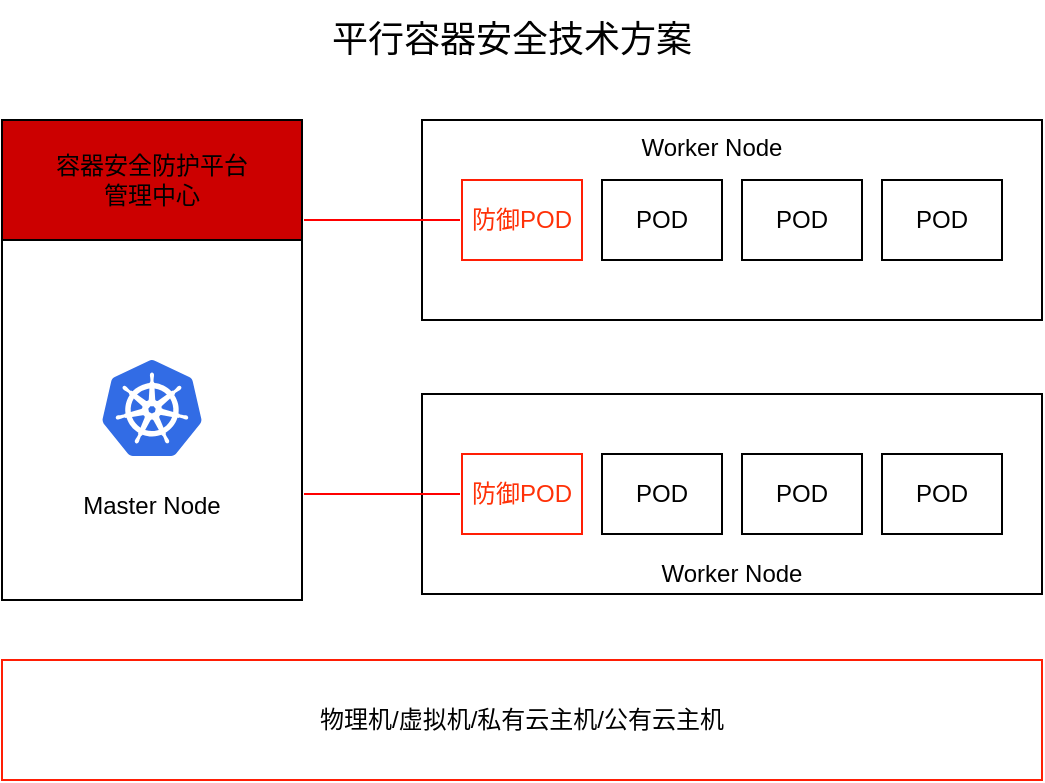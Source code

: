 <mxfile version="13.10.4" type="github"><diagram id="dFlDIrd7vTW-9JRNy9Qg" name="Page-1"><mxGraphModel dx="1278" dy="519" grid="1" gridSize="10" guides="1" tooltips="1" connect="1" arrows="1" fold="1" page="1" pageScale="1" pageWidth="827" pageHeight="1169" math="0" shadow="0"><root><mxCell id="0"/><mxCell id="1" parent="0"/><mxCell id="5FUb5qHOoI7R9_QMYOB9-11" value="&lt;br&gt;&lt;div&gt;&lt;br&gt;&lt;/div&gt;&lt;div&gt;&lt;br&gt;&lt;/div&gt;&lt;div&gt;&lt;br&gt;&lt;/div&gt;&lt;div&gt;&lt;br&gt;&lt;/div&gt;&lt;div&gt;&lt;br&gt;&lt;/div&gt;&lt;div&gt;&lt;br&gt;&lt;/div&gt;&lt;div&gt;&lt;br&gt;&lt;/div&gt;&lt;div&gt;&lt;br&gt;&lt;/div&gt;&lt;div&gt;&lt;br&gt;&lt;/div&gt;&lt;div&gt;Master Node&lt;/div&gt;" style="rounded=0;whiteSpace=wrap;html=1;" vertex="1" parent="1"><mxGeometry x="270" y="112" width="150" height="238" as="geometry"/></mxCell><mxCell id="5FUb5qHOoI7R9_QMYOB9-13" value="" style="aspect=fixed;html=1;points=[];align=center;image;fontSize=12;image=img/lib/mscae/Kubernetes.svg;" vertex="1" parent="1"><mxGeometry x="320" y="230" width="50" height="48" as="geometry"/></mxCell><mxCell id="5FUb5qHOoI7R9_QMYOB9-14" value="&lt;div&gt;容器安全防护平台&lt;/div&gt;&lt;div&gt;管理中心&lt;/div&gt;" style="rounded=0;whiteSpace=wrap;html=1;fillColor=#CC0000;" vertex="1" parent="1"><mxGeometry x="270" y="110" width="150" height="60" as="geometry"/></mxCell><mxCell id="5FUb5qHOoI7R9_QMYOB9-15" value="" style="rounded=0;whiteSpace=wrap;html=1;fillColor=#FFFFFF;" vertex="1" parent="1"><mxGeometry x="480" y="110" width="310" height="100" as="geometry"/></mxCell><mxCell id="5FUb5qHOoI7R9_QMYOB9-17" value="POD" style="rounded=0;whiteSpace=wrap;html=1;fillColor=#FFFFFF;" vertex="1" parent="1"><mxGeometry x="570" y="140" width="60" height="40" as="geometry"/></mxCell><mxCell id="5FUb5qHOoI7R9_QMYOB9-18" value="POD" style="rounded=0;whiteSpace=wrap;html=1;fillColor=#FFFFFF;" vertex="1" parent="1"><mxGeometry x="640" y="140" width="60" height="40" as="geometry"/></mxCell><mxCell id="5FUb5qHOoI7R9_QMYOB9-19" value="POD" style="rounded=0;whiteSpace=wrap;html=1;fillColor=#FFFFFF;" vertex="1" parent="1"><mxGeometry x="710" y="140" width="60" height="40" as="geometry"/></mxCell><mxCell id="5FUb5qHOoI7R9_QMYOB9-16" value="&lt;font color=&quot;#FF3108&quot;&gt;防御POD&lt;/font&gt;" style="rounded=0;whiteSpace=wrap;html=1;fillColor=#FFFFFF;strokeColor=#FF1E05;" vertex="1" parent="1"><mxGeometry x="500" y="140" width="60" height="40" as="geometry"/></mxCell><mxCell id="5FUb5qHOoI7R9_QMYOB9-20" value="Worker Node " style="text;html=1;strokeColor=none;fillColor=none;align=center;verticalAlign=middle;whiteSpace=wrap;rounded=0;" vertex="1" parent="1"><mxGeometry x="560" y="114" width="130" height="20" as="geometry"/></mxCell><mxCell id="5FUb5qHOoI7R9_QMYOB9-21" value="" style="rounded=0;whiteSpace=wrap;html=1;fillColor=#FFFFFF;" vertex="1" parent="1"><mxGeometry x="480" y="247" width="310" height="100" as="geometry"/></mxCell><mxCell id="5FUb5qHOoI7R9_QMYOB9-22" value="POD" style="rounded=0;whiteSpace=wrap;html=1;fillColor=#FFFFFF;" vertex="1" parent="1"><mxGeometry x="570" y="277" width="60" height="40" as="geometry"/></mxCell><mxCell id="5FUb5qHOoI7R9_QMYOB9-23" value="POD" style="rounded=0;whiteSpace=wrap;html=1;fillColor=#FFFFFF;" vertex="1" parent="1"><mxGeometry x="640" y="277" width="60" height="40" as="geometry"/></mxCell><mxCell id="5FUb5qHOoI7R9_QMYOB9-24" value="POD" style="rounded=0;whiteSpace=wrap;html=1;fillColor=#FFFFFF;" vertex="1" parent="1"><mxGeometry x="710" y="277" width="60" height="40" as="geometry"/></mxCell><mxCell id="5FUb5qHOoI7R9_QMYOB9-25" value="&lt;font color=&quot;#FF3108&quot;&gt;防御POD&lt;/font&gt;" style="rounded=0;whiteSpace=wrap;html=1;fillColor=#FFFFFF;strokeColor=#FF1E05;" vertex="1" parent="1"><mxGeometry x="500" y="277" width="60" height="40" as="geometry"/></mxCell><mxCell id="5FUb5qHOoI7R9_QMYOB9-26" value="Worker Node " style="text;html=1;strokeColor=none;fillColor=none;align=center;verticalAlign=middle;whiteSpace=wrap;rounded=0;" vertex="1" parent="1"><mxGeometry x="570" y="327" width="130" height="20" as="geometry"/></mxCell><mxCell id="5FUb5qHOoI7R9_QMYOB9-29" value="" style="endArrow=none;html=1;entryX=0;entryY=0.5;entryDx=0;entryDy=0;strokeColor=#FF0000;" edge="1" parent="1"><mxGeometry width="50" height="50" relative="1" as="geometry"><mxPoint x="421" y="160" as="sourcePoint"/><mxPoint x="499" y="160" as="targetPoint"/></mxGeometry></mxCell><mxCell id="5FUb5qHOoI7R9_QMYOB9-30" value="" style="endArrow=none;html=1;entryX=0;entryY=0.5;entryDx=0;entryDy=0;strokeColor=#FF0000;" edge="1" parent="1"><mxGeometry width="50" height="50" relative="1" as="geometry"><mxPoint x="421" y="297" as="sourcePoint"/><mxPoint x="499" y="297" as="targetPoint"/></mxGeometry></mxCell><mxCell id="5FUb5qHOoI7R9_QMYOB9-31" value="物理机/虚拟机/私有云主机/公有云主机" style="rounded=0;whiteSpace=wrap;html=1;strokeColor=#FF1E05;fillColor=#FFFFFF;" vertex="1" parent="1"><mxGeometry x="270" y="380" width="520" height="60" as="geometry"/></mxCell><mxCell id="5FUb5qHOoI7R9_QMYOB9-32" value="&lt;font style=&quot;font-size: 18px&quot;&gt;平行容器安全技术方案&lt;/font&gt;" style="text;html=1;strokeColor=none;fillColor=none;align=center;verticalAlign=middle;whiteSpace=wrap;rounded=0;" vertex="1" parent="1"><mxGeometry x="270" y="50" width="510" height="40" as="geometry"/></mxCell></root></mxGraphModel></diagram></mxfile>